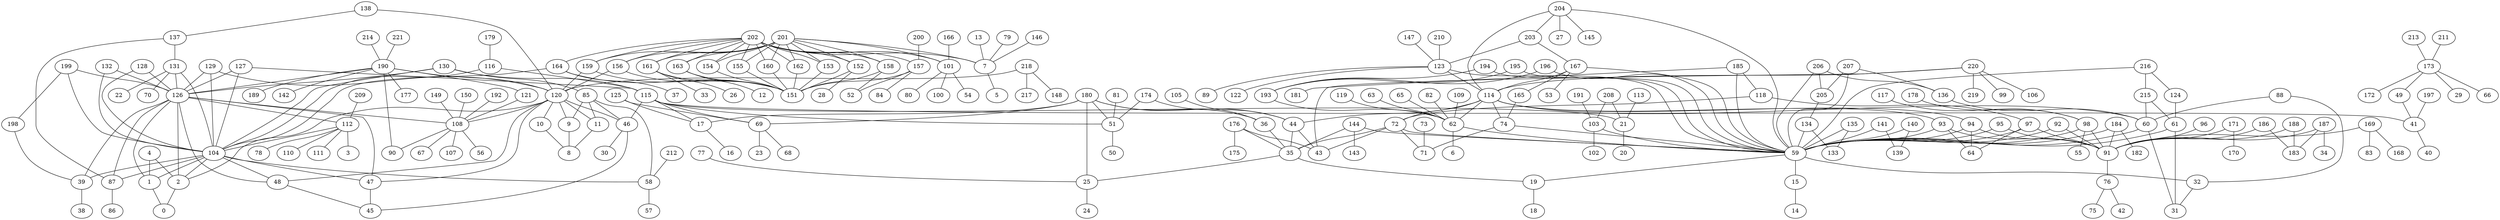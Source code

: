graph G {
0;
1;
2;
3;
4;
5;
6;
7;
8;
9;
10;
11;
12;
13;
14;
15;
16;
17;
18;
19;
20;
21;
22;
23;
24;
25;
26;
27;
28;
29;
30;
31;
32;
33;
34;
35;
36;
37;
38;
39;
40;
41;
42;
43;
44;
45;
46;
47;
48;
49;
50;
51;
52;
53;
54;
55;
56;
57;
58;
59;
60;
61;
62;
63;
64;
65;
66;
67;
68;
69;
70;
71;
72;
73;
74;
75;
76;
77;
78;
79;
80;
81;
82;
83;
84;
85;
86;
87;
88;
89;
90;
91;
92;
93;
94;
95;
96;
97;
98;
99;
100;
101;
102;
103;
104;
105;
106;
107;
108;
109;
110;
111;
112;
113;
114;
115;
116;
117;
118;
119;
120;
121;
122;
123;
124;
125;
126;
127;
128;
129;
130;
131;
132;
133;
134;
135;
136;
137;
138;
139;
140;
141;
142;
143;
144;
145;
146;
147;
148;
149;
150;
151;
152;
153;
154;
155;
156;
157;
158;
159;
160;
161;
162;
163;
164;
165;
166;
167;
168;
169;
170;
171;
172;
173;
174;
175;
176;
177;
178;
179;
180;
181;
182;
183;
184;
185;
186;
187;
188;
189;
190;
191;
192;
193;
194;
195;
196;
197;
198;
199;
200;
201;
202;
203;
204;
205;
206;
207;
208;
209;
210;
211;
212;
213;
214;
215;
216;
217;
218;
219;
220;
221;
1--0 ;
2--0 ;
4--1 ;
4--2 ;
7--5 ;
9--8 ;
10--8 ;
11--8 ;
13--7 ;
15--14 ;
17--16 ;
19--18 ;
21--20 ;
25--24 ;
32--31 ;
35--19 ;
35--25 ;
36--35 ;
39--38 ;
41--40 ;
44--35 ;
44--43 ;
46--30 ;
46--45 ;
47--45 ;
48--45 ;
49--41 ;
51--50 ;
58--57 ;
59--15 ;
59--19 ;
59--32 ;
60--31 ;
60--59 ;
61--31 ;
61--59 ;
62--6 ;
62--59 ;
63--62 ;
65--62 ;
69--23 ;
69--68 ;
72--35 ;
72--43 ;
72--59 ;
72--71 ;
73--71 ;
74--59 ;
74--71 ;
76--42 ;
76--75 ;
77--25 ;
79--7 ;
81--51 ;
82--62 ;
85--11 ;
85--46 ;
85--9 ;
85--58 ;
87--86 ;
88--32 ;
88--60 ;
91--76 ;
92--59 ;
92--91 ;
93--59 ;
93--64 ;
93--91 ;
94--59 ;
94--64 ;
94--91 ;
95--59 ;
95--91 ;
96--91 ;
97--59 ;
97--64 ;
97--91 ;
98--55 ;
98--59 ;
98--91 ;
101--54 ;
101--80 ;
101--100 ;
103--59 ;
103--102 ;
104--1 ;
104--2 ;
104--39 ;
104--48 ;
104--47 ;
104--58 ;
104--87 ;
105--36 ;
108--56 ;
108--67 ;
108--90 ;
108--107 ;
109--62 ;
112--3 ;
112--78 ;
112--104 ;
112--110 ;
112--111 ;
113--21 ;
114--72 ;
114--44 ;
114--60 ;
114--62 ;
114--74 ;
114--94 ;
114--93 ;
115--46 ;
115--17 ;
115--21 ;
115--41 ;
115--51 ;
115--69 ;
116--104 ;
116--115 ;
117--98 ;
118--72 ;
118--97 ;
119--62 ;
120--10 ;
120--11 ;
120--46 ;
120--2 ;
120--9 ;
120--48 ;
120--47 ;
120--108 ;
121--108 ;
123--59 ;
123--89 ;
123--114 ;
123--122 ;
124--61 ;
125--17 ;
125--69 ;
126--1 ;
126--2 ;
126--39 ;
126--48 ;
126--47 ;
126--87 ;
126--108 ;
126--112 ;
127--104 ;
127--115 ;
127--126 ;
128--104 ;
128--126 ;
129--104 ;
129--120 ;
129--126 ;
130--85 ;
130--104 ;
130--115 ;
130--126 ;
131--22 ;
131--70 ;
131--104 ;
131--126 ;
132--104 ;
132--126 ;
134--59 ;
134--133 ;
135--59 ;
135--133 ;
136--60 ;
137--87 ;
137--131 ;
138--120 ;
138--137 ;
140--59 ;
140--139 ;
141--59 ;
141--139 ;
144--35 ;
144--59 ;
144--143 ;
146--7 ;
147--123 ;
149--108 ;
150--108 ;
152--28 ;
152--151 ;
153--151 ;
154--151 ;
155--151 ;
156--120 ;
156--151 ;
157--52 ;
157--84 ;
157--151 ;
158--52 ;
158--151 ;
159--120 ;
159--151 ;
160--151 ;
161--26 ;
161--33 ;
161--151 ;
162--151 ;
163--12 ;
163--151 ;
164--37 ;
164--104 ;
164--151 ;
165--74 ;
166--101 ;
167--53 ;
167--59 ;
167--114 ;
167--165 ;
169--83 ;
169--91 ;
169--168 ;
171--91 ;
171--170 ;
173--29 ;
173--49 ;
173--66 ;
173--172 ;
174--44 ;
174--51 ;
176--35 ;
176--43 ;
176--175 ;
178--98 ;
179--116 ;
180--17 ;
180--25 ;
180--36 ;
180--44 ;
180--51 ;
180--69 ;
184--59 ;
184--91 ;
184--182 ;
185--59 ;
185--118 ;
185--181 ;
186--91 ;
186--183 ;
187--34 ;
187--91 ;
187--183 ;
188--91 ;
188--183 ;
190--90 ;
190--120 ;
190--121 ;
190--126 ;
190--142 ;
190--177 ;
190--189 ;
191--103 ;
192--108 ;
193--62 ;
194--59 ;
194--193 ;
195--59 ;
195--193 ;
196--59 ;
196--193 ;
197--41 ;
198--39 ;
199--104 ;
199--126 ;
199--198 ;
200--157 ;
201--155 ;
201--7 ;
201--101 ;
201--163 ;
201--161 ;
201--152 ;
201--158 ;
201--159 ;
201--156 ;
201--160 ;
201--162 ;
201--153 ;
201--154 ;
202--155 ;
202--7 ;
202--101 ;
202--163 ;
202--161 ;
202--152 ;
202--164 ;
202--157 ;
202--158 ;
202--159 ;
202--156 ;
202--160 ;
202--162 ;
202--153 ;
202--154 ;
203--123 ;
203--167 ;
204--27 ;
204--59 ;
204--114 ;
204--145 ;
204--203 ;
205--134 ;
206--59 ;
206--136 ;
206--205 ;
207--59 ;
207--136 ;
207--205 ;
208--21 ;
208--103 ;
209--112 ;
210--123 ;
211--173 ;
212--58 ;
213--173 ;
214--190 ;
215--61 ;
215--60 ;
216--59 ;
216--124 ;
216--215 ;
218--120 ;
218--148 ;
218--217 ;
220--43 ;
220--99 ;
220--106 ;
220--114 ;
220--219 ;
221--190 ;
}
